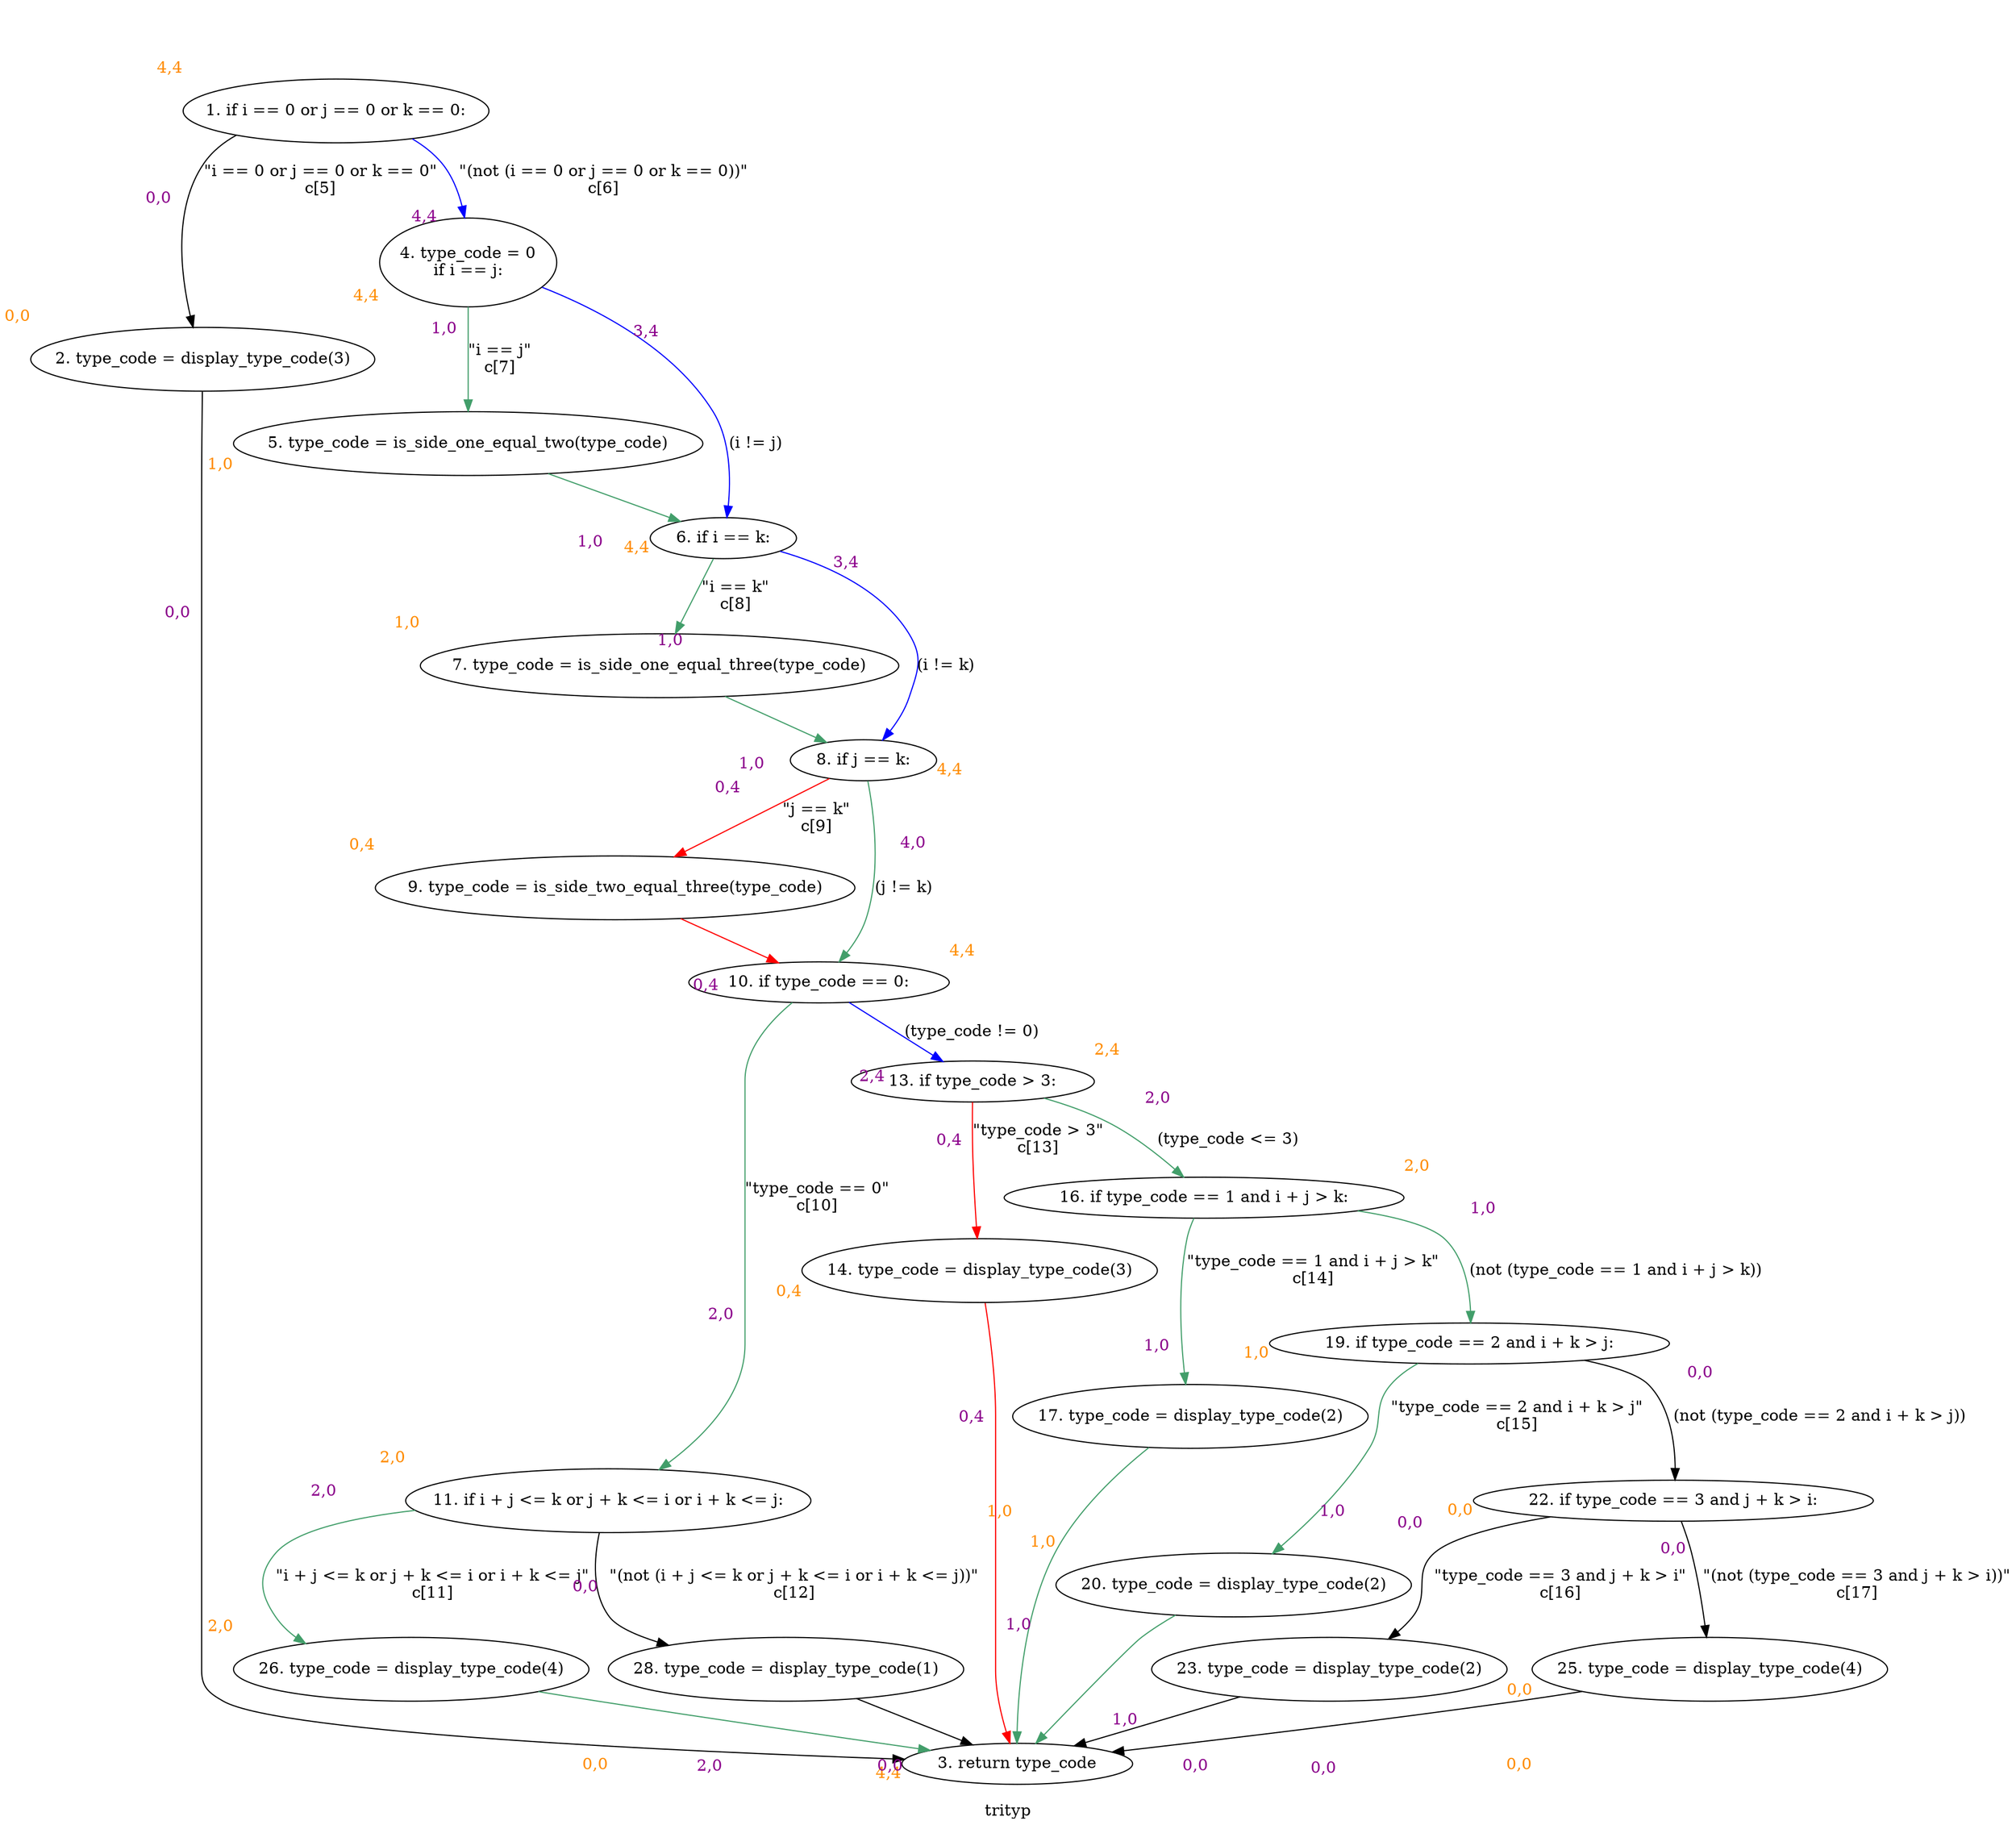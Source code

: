digraph clustertrityp {
	graph [bb="0,0,1618.8,1542",
		label=trityp,
		lheight=0.22,
		lp="809.39,11.875",
		lwidth=0.41,
		xlabel=<<br></br><br></br><br></br><font color='darkorange'>-1,-1</font>>
	];
	node [label="\N",
		xlabel=<<br></br><br></br><br></br><font color='darkorange'>-1,-1</font>>
	];
	1	[height=0.77585,
		label="1. if i == 0 or j == 0 or k == 0:",
		pos="284.04,1498.3",
		width=3.4226,
		xlabel=<<br></br><br></br><br></br><font color='darkorange'>4,4</font>>,
		xlp="152.2,1534.1"];
	2	[height=0.77585,
		label="2. type_code = display_type_code(3)",
		pos="168.04,1278.8",
		width=4.1886,
		xlabel=<<br></br><br></br><br></br><font color='darkorange'>0,0</font>>,
		xlp="8.625,1314.6"];
	1 -> 2	[label="\"i == 0 or j == 0 or k == 0\"\nc[5]",
		label_bgcolor=white,
		lp="273.04,1436.6",
		pos="e,165.1,1307.2 219.5,1474.2 210.11,1468.4 201.46,1461.2 195.04,1452.4 166.57,1413.3 163.1,1355.9 164.52,1318.2",
		xlabel=<<font color='darkmagenta' style='background-color:white;'><br/><br/>     0,0  <br/><br/></font>>,
		xlp="148.97,1403.3"];
	4	[height=1.0852,
		label="4. type_code = 0
if i == j:",
		pos="395.04,1363.8",
		width=1.92,
		xlabel=<<br></br><br></br><br></br><font color='darkorange'>4,4</font>>,
		xlp="317.29,1410.8"];
	1 -> 4	[color=blue,
		label="\"(not (i == 0 or j == 0 or k == 0))\"\nc[6]",
		label_bgcolor=white,
		lp="471.91,1436.6",
		pos="e,383.34,1402.5 332.12,1472.3 340.45,1466.5 348.52,1459.9 355.04,1452.4 365.02,1440.9 372.96,1426.6 379.04,1412.8",
		xlabel=<<font color='darkmagenta' style='background-color:white;'><br/><br/>     4,4  <br/><br/></font>>,
		xlp="374.27,1433.6"];
	3	[height=0.5,
		label="3. return type_code
",
		pos="858.04,41.75",
		width=2.3194,
		xlabel=<<br></br><br></br><br></br><font color='darkorange'>4,4</font>>,
		xlp="765.92,67.625"];
	2 -> 3	[label_bgcolor=white,
		pos="e,775.94,45.399 165.51,1250.5 163.51,1226.4 161.04,1190.4 161.04,1159 161.04,1159 161.04,1159 161.04,123.68 161.04,109.03 167.31,\
104 180.04,96.75 229.58,68.52 590.36,52.148 764.49,45.811",
		xlabel=<<font color='darkmagenta' style='background-color:white;'><br/><br/>     0,0  <br/><br/></font>>,
		xlp="139.29,1037.5"];
	5	[height=0.77585,
		label="5. type_code = is_side_one_equal_two(type_code)",
		pos="395.04,1205",
		width=5.7207,
		xlabel=<<br></br><br></br><br></br><font color='darkorange'>1,0</font>>,
		xlp="180.47,1240.8"];
	4 -> 5	[color="#429E6A",
		label="\"i == j\"\nc[7]",
		label_bgcolor=white,
		lp="416.04,1278.8",
		pos="e,395.04,1233.1 395.04,1324.4 395.04,1300.1 395.04,1268.8 395.04,1244.4",
		xlabel=<<font color='darkmagenta' style='background-color:white;'><br/><br/>     1,0  <br/><br/></font>>,
		xlp="373.29,1286.5"];
	6	[height=0.5,
		label="6. if i == k:
",
		pos="623.04,1122",
		width=1.4462,
		xlabel=<<br></br><br></br><br></br><font color='darkorange'>4,4</font>>,
		xlp="562.35,1147.9"];
	4 -> 6	[color=blue,
		label="(i != j)",
		label_bgcolor=white,
		lp="642.66,1205",
		pos="e,625.39,1140.2 454.38,1343.7 504.61,1324.2 574.01,1288.8 610.04,1232.9 625.63,1208.7 627.42,1175.2 626.23,1151.5",
		xlabel=<<font color='darkmagenta' style='background-color:white;'><br/><br/>     3,4  <br/><br/></font>>,
		xlp="548.75,1285.3"];
	5 -> 6	[color="#429E6A",
		label_bgcolor=white,
		pos="e,587.66,1135.6 467.18,1178.4 503.12,1165.6 545.52,1150.5 577.01,1139.4",
		xlabel=<<font color='darkmagenta' style='background-color:white;'><br/><br/>     1,0  <br/><br/></font>>,
		xlp="506.02,1164.7"];
	7	[height=0.77585,
		label="7. type_code = is_side_one_equal_three(type_code)",
		pos="579.04,1008.6",
		width=5.8385,
		xlabel=<<br></br><br></br><br></br><font color='darkorange'>1,0</font>>,
		xlp="360.23,1044.4"];
	6 -> 7	[color="#429E6A",
		label="\"i == k\"\nc[8]",
		label_bgcolor=white,
		lp="630.91,1070.3",
		pos="e,589.73,1036.7 616.36,1104.1 610.42,1089.1 601.53,1066.6 593.92,1047.3",
		xlabel=<<font color='darkmagenta' style='background-color:white;'><br/><br/>     1,0  <br/><br/></font>>,
		xlp="581.24,1078.1"];
	8	[height=0.5,
		label="8. if j == k:
",
		pos="767.04,925.67",
		width=1.4462,
		xlabel=<<br></br><br></br><br></br><font color='darkorange'>4,4</font>>,
		xlp="706.35,951.54"];
	6 -> 8	[color=blue,
		label="(i != k)",
		label_bgcolor=white,
		lp="824.54,1008.6",
		pos="e,779.66,943.49 668.68,1113 710.44,1103 769.88,1081.4 798.04,1036.5 814.19,1010.8 799.88,976.48 785.8,953.09",
		xlabel=<<font color='darkmagenta' style='background-color:white;'><br/><br/>     3,4  <br/><br/></font>>,
		xlp="734.52,1085.3"];
	7 -> 8	[color="#429E6A",
		label_bgcolor=white,
		pos="e,735.43,940.27 639.82,981.43 667.7,969.43 700.05,955.5 725.15,944.7",
		xlabel=<<font color='darkmagenta' style='background-color:white;'><br/><br/>     1,0  <br/><br/></font>>,
		xlp="665.9,968.72"];
	9	[height=0.77585,
		label="9. type_code = is_side_two_equal_three(type_code)",
		pos="530.04,812.24",
		width=5.8533,
		xlabel=<<br></br><br></br><br></br><font color='darkorange'>0,4</font>>,
		xlp="310.7,848.04"];
	8 -> 9	[color=red,
		label="\"j == k\"\nc[9]",
		label_bgcolor=white,
		lp="712.91,873.92",
		pos="e,586.02,839.56 737.02,910.55 701.82,894 642.41,866.07 596.25,844.37",
		xlabel=<<font color='darkmagenta' style='background-color:white;'><br/><br/>     0,4  <br/><br/></font>>,
		xlp="639.85,882.97"];
	10	[height=0.5,
		label="10. if type_code == 0:
",
		pos="709.04,729.31",
		width=2.6105,
		xlabel=<<br></br><br></br><br></br><font color='darkorange'>4,4</font>>,
		xlp="606.44,755.18"];
	8 -> 10	[color="#429E6A",
		label="(j != k)",
		label_bgcolor=white,
		lp="782.54,812.24",
		pos="e,725.71,747.3 767.79,907.54 768.36,880.36 767,826.17 750.04,784.31 745.99,774.32 739.6,764.57 733.05,756.16",
		xlabel=<<font color='darkmagenta' style='background-color:white;'><br/><br/>     4,0  <br/><br/></font>>,
		xlp="783.23,832.23"];
	9 -> 10	[color=red,
		label_bgcolor=white,
		pos="e,673.62,746.32 588.16,784.96 612.48,773.96 640.34,761.37 663.18,751.04",
		xlabel=<<font color='darkmagenta' style='background-color:white;'><br/><br/>     0,4  <br/><br/></font>>,
		xlp="608.99,773.58"];
	11	[height=0.77585,
		label="11. if i + j <= k or j + k <= i or i + k <= j:",
		pos="576.04,272.4",
		width=4.4538,
		xlabel=<<br></br><br></br><br></br><font color='darkorange'>2,0</font>>,
		xlp="407.08,308.21"];
	10 -> 11	[color="#429E6A",
		label="\"type_code == 0\"\nc[10]",
		label_bgcolor=white,
		lp="711.04,538.06",
		pos="e,604.95,300.07 692.18,711.21 678,694.96 660.04,669.13 660.04,642.56 660.04,642.56 660.04,642.56 660.04,409.19 660.04,370.59 635.18,\
333.8 612.51,308.28",
		xlabel=<<font color='darkmagenta' style='background-color:white;'><br/><br/>     2,0  <br/><br/></font>>,
		xlp="638.29,417.07"];
	13	[height=0.5,
		label="13. if type_code > 3:
",
		pos="831.04,641.56",
		width=2.458,
		xlabel=<<br></br><br></br><br></br><font color='darkorange'>2,4</font>>,
		xlp="733.93,667.43"];
	10 -> 13	[color=blue,
		label="(type_code != 0)",
		label_bgcolor=white,
		lp="827.66,685.43",
		pos="e,807.29,659.25 732.85,711.57 751.41,698.53 777.39,680.26 797.97,665.8",
		xlabel=<<font color='darkmagenta' style='background-color:white;'><br/><br/>     2,4  <br/><br/></font>>,
		xlp="748.25,693.33"];
	26	[height=0.77585,
		label="26. type_code = display_type_code(4)",
		pos="340.04,124.68",
		width=4.1886,
		xlabel=<<br></br><br></br><br></br><font color='darkorange'>2,0</font>>,
		xlp="180.62,160.49"];
	11 -> 26	[color="#429E6A",
		label="\"i + j <= k or j + k <= i or i + k <= j\"\nc[11]",
		label_bgcolor=white,
		lp="457.29,198.54",
		pos="e,335.8,152.82 440.58,257.14 401.89,250.31 366.63,240.46 353.54,226.47 338.24,210.13 334.79,185.24 335.2,164.29",
		xlabel=<<font color='darkmagenta' style='background-color:white;'><br/><br/>     2,0  <br/><br/></font>>,
		xlp="331.78,234.34"];
	28	[height=0.77585,
		label="28. type_code = display_type_code(1)",
		pos="660.04,124.68",
		width=4.1886,
		xlabel=<<br></br><br></br><br></br><font color='darkorange'>0,0</font>>,
		xlp="500.62,160.49"];
	11 -> 28	[label="\"(not (i + j <= k or j + k <= i or i + k <= j))\"\nc[12]",
		label_bgcolor=white,
		lp="700.16,198.54",
		pos="e,596.08,150.38 569.12,244.13 565.25,222.61 563.53,192.65 576.79,170.61 579.66,165.85 583.22,161.56 587.24,157.7",
		xlabel=<<font color='darkmagenta' style='background-color:white;'><br/><br/>     0,0  <br/><br/></font>>,
		xlp="568.01,187.01"];
	14	[height=0.77585,
		label="14. type_code = display_type_code(3)",
		pos="831.04,474.13",
		width=4.1886,
		xlabel=<<br></br><br></br><br></br><font color='darkorange'>0,4</font>>,
		xlp="671.62,509.93"];
	13 -> 14	[color=red,
		label="\"type_code > 3\"\nc[13]",
		label_bgcolor=white,
		lp="877.91,589.81",
		pos="e,831.04,502.37 831.04,623.16 831.04,597.3 831.04,548.05 831.04,513.48",
		xlabel=<<font color='darkmagenta' style='background-color:white;'><br/><br/>     0,4  <br/><br/></font>>,
		xlp="809.29,570.56"];
	16	[height=0.5,
		label="16. if type_code == 1 and i + j > k:
",
		pos="1005,538.06",
		width=3.9411,
		xlabel=<<br></br><br></br><br></br><font color='darkorange'>2,0</font>>,
		xlp="854.53,563.93"];
	13 -> 16	[color="#429E6A",
		label="(type_code <= 3)",
		label_bgcolor=white,
		lp="1019.5,589.81",
		pos="e,988.98,556.38 882.01,626.4 897.66,621.01 914.55,614.06 929.04,605.56 948.07,594.38 966.76,578.12 980.84,564.47",
		xlabel=<<font color='darkmagenta' style='background-color:white;'><br/><br/>     2,0  <br/><br/></font>>,
		xlp="961.87,606.36"];
	26 -> 3	[color="#429E6A",
		label_bgcolor=white,
		pos="e,790.35,52.609 449.31,105.03 466.28,102.21 483.63,99.369 500.04,96.75 595.93,81.449 706.46,64.951 779.04,54.272",
		xlabel=<<font color='darkmagenta' style='background-color:white;'><br/><br/>     2,0  <br/><br/></font>>,
		xlp="598.3,85.943"];
	28 -> 3	[label_bgcolor=white,
		pos="e,820.24,58.202 721.06,98.738 749.52,87.105 782.92,73.453 809.61,62.543",
		xlabel=<<font color='darkmagenta' style='background-color:white;'><br/><br/>     0,0  <br/><br/></font>>,
		xlp="748.89,86.349"];
	14 -> 3	[color=red,
		label_bgcolor=white,
		pos="e,851.5,60.156 833.75,446.15 836.07,420.69 839.04,381.42 839.04,347.26 839.04,347.26 839.04,347.26 839.04,123.68 839.04,105.85 843.46,\
86.39 848.04,71.018",
		xlabel=<<font color='darkmagenta' style='background-color:white;'><br/><br/>     0,4  <br/><br/></font>>,
		xlp="817.29,327.19"];
	17	[height=0.77585,
		label="17. type_code = display_type_code(2)",
		pos="1005,346.26",
		width=4.1886,
		xlabel=<<br></br><br></br><br></br><font color='darkorange'>1,0</font>>,
		xlp="845.62,382.07"];
	16 -> 17	[color="#429E6A",
		label="\"type_code == 1 and i + j > k\"\nc[14]",
		label_bgcolor=white,
		lp="1089,474.13",
		pos="e,1003.5,374.68 1003.3,519.63 1002.8,514.02 1002.3,507.78 1002,502.06 1000.3,462.53 1001.6,417.28 1003,385.96",
		xlabel=<<font color='darkmagenta' style='background-color:white;'><br/><br/>     1,0  <br/><br/></font>>,
		xlp="1023,439.23"];
	19	[height=0.5,
		label="19. if type_code == 2 and i + k > j:
",
		pos="1202,410.19",
		width=3.9411,
		xlabel=<<br></br><br></br><br></br><font color='darkorange'>1,0</font>>,
		xlp="1051.5,400.07"];
	16 -> 19	[color="#429E6A",
		label="(not (type_code == 1 and i + j > k))",
		label_bgcolor=white,
		lp="1302.9,474.13",
		pos="e,1203,428.6 1109.8,525.62 1140.6,520.25 1169,512.63 1180,502.06 1196.6,486.15 1201.6,460.08 1202.7,439.94",
		xlabel=<<font color='darkmagenta' style='background-color:white;'><br/><br/>     1,0  <br/><br/></font>>,
		xlp="1159.1,509.18"];
	17 -> 3	[color="#429E6A",
		label_bgcolor=white,
		pos="e,857.89,60.002 970.21,318.69 944.17,296.84 909.92,263.53 891.04,226.47 865.28,175.93 859.32,108.6 858.13,71.078",
		xlabel=<<font color='darkmagenta' style='background-color:white;'><br/><br/>     1,0  <br/><br/></font>>,
		xlp="858.49,209.28"];
	20	[height=0.77585,
		label="20. type_code = display_type_code(2)",
		pos="1043,198.54",
		width=4.1886,
		xlabel=<<br></br><br></br><br></br><font color='darkorange'>1,0</font>>,
		xlp="883.62,234.35"];
	19 -> 20	[color="#429E6A",
		label="\"type_code == 2 and i + k > j\"\nc[15]",
		label_bgcolor=white,
		lp="1263,346.26",
		pos="e,1075.6,226.28 1187.7,392.1 1183.5,386.62 1179.3,380.36 1176,374.19 1163.9,350.98 1170.7,340.74 1157,318.33 1137.5,286.22 1108,\
255.75 1083.8,233.72",
		xlabel=<<font color='darkmagenta' style='background-color:white;'><br/><br/>     1,0  <br/><br/></font>>,
		xlp="1122.8,307.63"];
	22	[height=0.5,
		label="22. if type_code == 3 and j + k > i:
",
		pos="1376,272.4",
		width=3.9411,
		xlabel=<<br></br><br></br><br></br><font color='darkorange'>0,0</font>>,
		xlp="1225.5,298.28"];
	19 -> 22	[label="(not (type_code == 2 and i + k > j))",
		label_bgcolor=white,
		lp="1476.9,346.26",
		pos="e,1377.4,290.59 1294.8,396.19 1321,390.75 1344.9,383.49 1354,374.19 1372.7,355.3 1377.1,324.46 1377.6,301.86",
		xlabel=<<font color='darkmagenta' style='background-color:white;'><br/><br/>     0,0  <br/><br/></font>>,
		xlp="1387,366.53"];
	20 -> 3	[color="#429E6A",
		label_bgcolor=white,
		pos="e,875.34,59.487 967.4,174.07 955.44,168.27 943.81,161.18 934.04,152.61 905.2,127.3 913.91,108.56 891.04,77.75 888.55,74.402 885.78,\
71.028 882.93,67.766",
		xlabel=<<font color='darkmagenta' style='background-color:white;'><br/><br/>     1,0  <br/><br/></font>>,
		xlp="889.78,128.39"];
	23	[height=0.77585,
		label="23. type_code = display_type_code(2)",
		pos="1094,124.68",
		width=4.1886,
		xlabel=<<br></br><br></br><br></br><font color='darkorange'>0,0</font>>,
		xlp="934.62,160.49"];
	22 -> 23	[label="\"type_code == 3 and j + k > i\"\nc[16]",
		label_bgcolor=white,
		lp="1301,198.54",
		pos="e,1167.3,149.41 1275.3,259.5 1252.9,252.77 1230.9,242.4 1214,226.47 1195,208.47 1212.7,189.98 1195,170.61 1189.7,164.77 1183.5,159.64 \
1176.7,155.15",
		xlabel=<<font color='darkmagenta' style='background-color:white;'><br/><br/>     0,0  <br/><br/></font>>,
		xlp="1226.1,214.3"];
	25	[height=0.77585,
		label="25. type_code = display_type_code(4)",
		pos="1414,124.68",
		width=4.1886,
		xlabel=<<br></br><br></br><br></br><font color='darkorange'>0,0</font>>,
		xlp="1254.6,160.49"];
	22 -> 25	[label="\"(not (type_code == 3 and j + k > i))\"\nc[17]",
		label_bgcolor=white,
		lp="1511.9,198.54",
		pos="e,1409.1,152.86 1382.8,254.07 1385.9,245.8 1389.4,235.71 1392,226.47 1397.9,206.08 1403,182.99 1406.9,164.05",
		xlabel=<<font color='darkmagenta' style='background-color:white;'><br/><br/>     0,0  <br/><br/></font>>,
		xlp="1376.3,211.63"];
	23 -> 3	[label_bgcolor=white,
		pos="e,901.25,57.569 1023.9,99.618 988.1,87.352 945.28,72.667 912.11,61.292",
		xlabel=<<font color='darkmagenta' style='background-color:white;'><br/><br/>     0,0  <br/><br/></font>>,
		xlp="940.74,86.445"];
	25 -> 3	[label_bgcolor=white,
		pos="e,928.6,51.696 1305.7,104.97 1288.4,102.13 1270.7,99.295 1254,96.75 1145.5,80.212 1019.7,63.478 939.59,53.115",
		xlabel=<<font color='darkmagenta' style='background-color:white;'><br/><br/>     0,0  <br/><br/></font>>,
		xlp="1095.3,84.767"];
}
